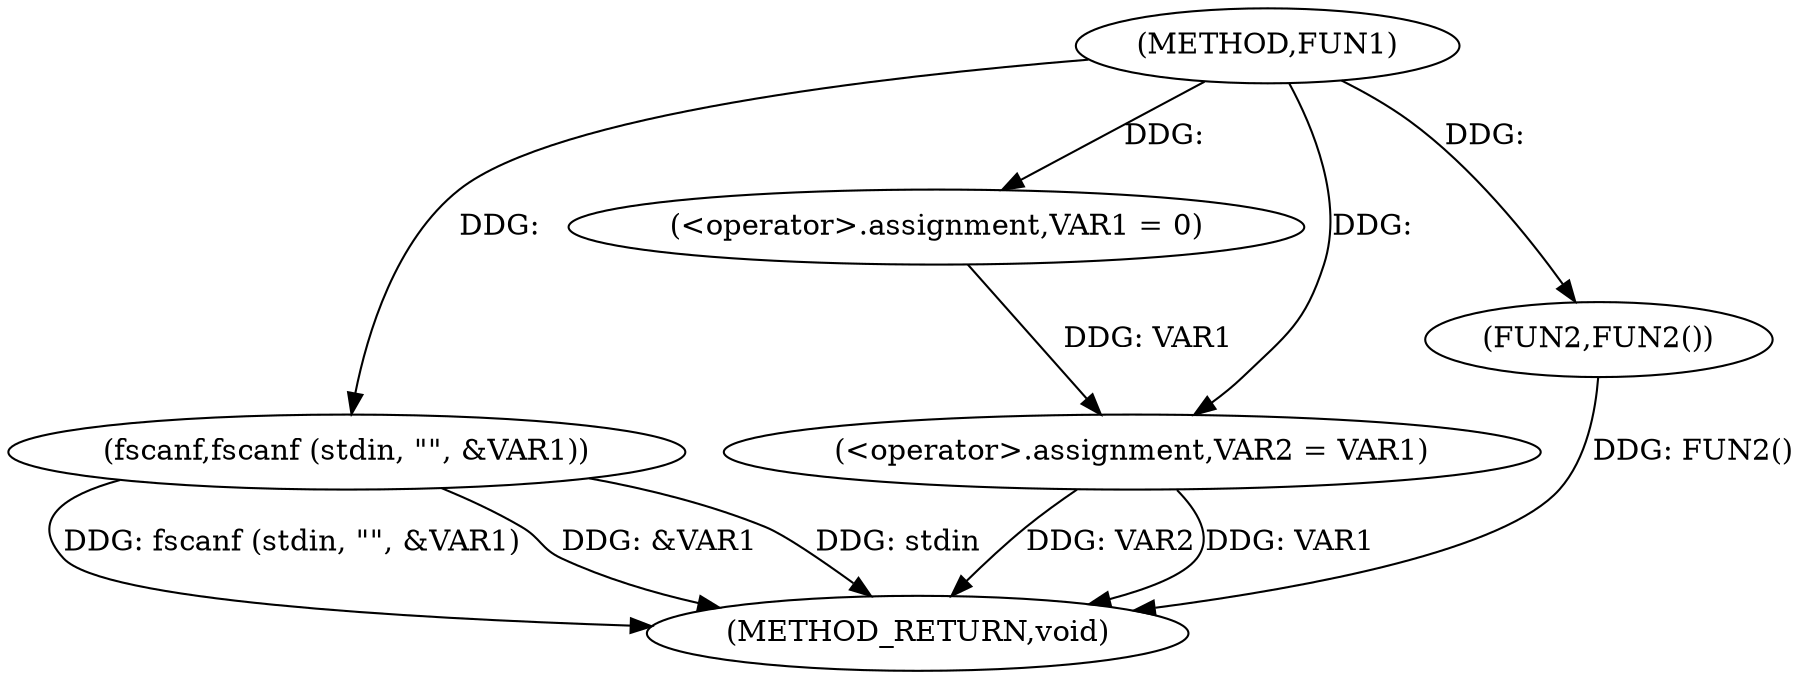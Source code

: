 digraph FUN1 {  
"1000100" [label = "(METHOD,FUN1)" ]
"1000115" [label = "(METHOD_RETURN,void)" ]
"1000103" [label = "(<operator>.assignment,VAR1 = 0)" ]
"1000106" [label = "(fscanf,fscanf (stdin, \"\", &VAR1))" ]
"1000111" [label = "(<operator>.assignment,VAR2 = VAR1)" ]
"1000114" [label = "(FUN2,FUN2())" ]
  "1000106" -> "1000115"  [ label = "DDG: stdin"] 
  "1000114" -> "1000115"  [ label = "DDG: FUN2()"] 
  "1000111" -> "1000115"  [ label = "DDG: VAR2"] 
  "1000111" -> "1000115"  [ label = "DDG: VAR1"] 
  "1000106" -> "1000115"  [ label = "DDG: fscanf (stdin, \"\", &VAR1)"] 
  "1000106" -> "1000115"  [ label = "DDG: &VAR1"] 
  "1000100" -> "1000103"  [ label = "DDG: "] 
  "1000100" -> "1000106"  [ label = "DDG: "] 
  "1000103" -> "1000111"  [ label = "DDG: VAR1"] 
  "1000100" -> "1000111"  [ label = "DDG: "] 
  "1000100" -> "1000114"  [ label = "DDG: "] 
}
